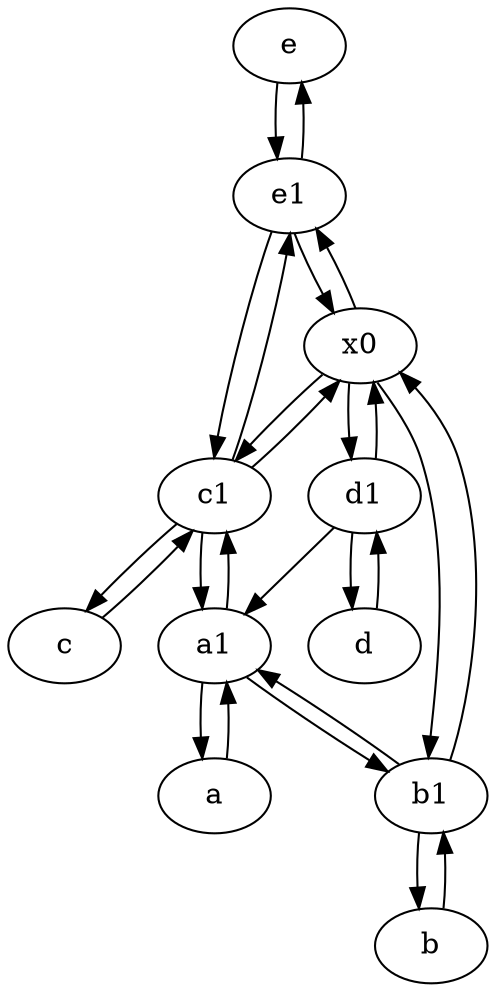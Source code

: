 digraph  {
	e [pos="30,50!"];
	d [pos="20,30!"];
	c1 [pos="30,15!"];
	a1 [pos="40,15!"];
	e1 [pos="25,45!"];
	b1 [pos="45,20!"];
	b [pos="50,20!"];
	x0;
	c [pos="20,10!"];
	a [pos="40,10!"];
	d1 [pos="25,30!"];
	d1 -> a1;
	c1 -> e1;
	e1 -> e;
	e1 -> c1;
	c1 -> x0;
	c -> c1;
	c1 -> a1;
	d1 -> x0;
	x0 -> c1;
	d1 -> d;
	a1 -> a;
	a1 -> c1;
	e1 -> x0;
	x0 -> d1;
	x0 -> e1;
	b -> b1;
	b1 -> a1;
	a1 -> b1;
	x0 -> b1;
	e -> e1;
	b1 -> b;
	b1 -> x0;
	a -> a1;
	c1 -> c;
	d -> d1;

	}